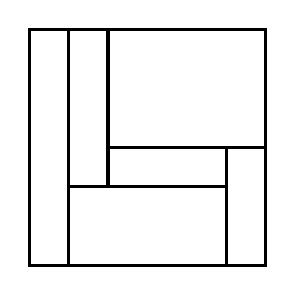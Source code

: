 \begin{tikzpicture}[very thick, scale=.5]
    \draw (0,0) rectangle (1,6);
    \draw (1,2) rectangle (2,6);
    \draw (2,3) rectangle (6,6);
    \draw (2,2) rectangle (5,3);
    \draw (1,0) rectangle (5,2);
    \draw (5,0) rectangle (6,3);
\end{tikzpicture}

